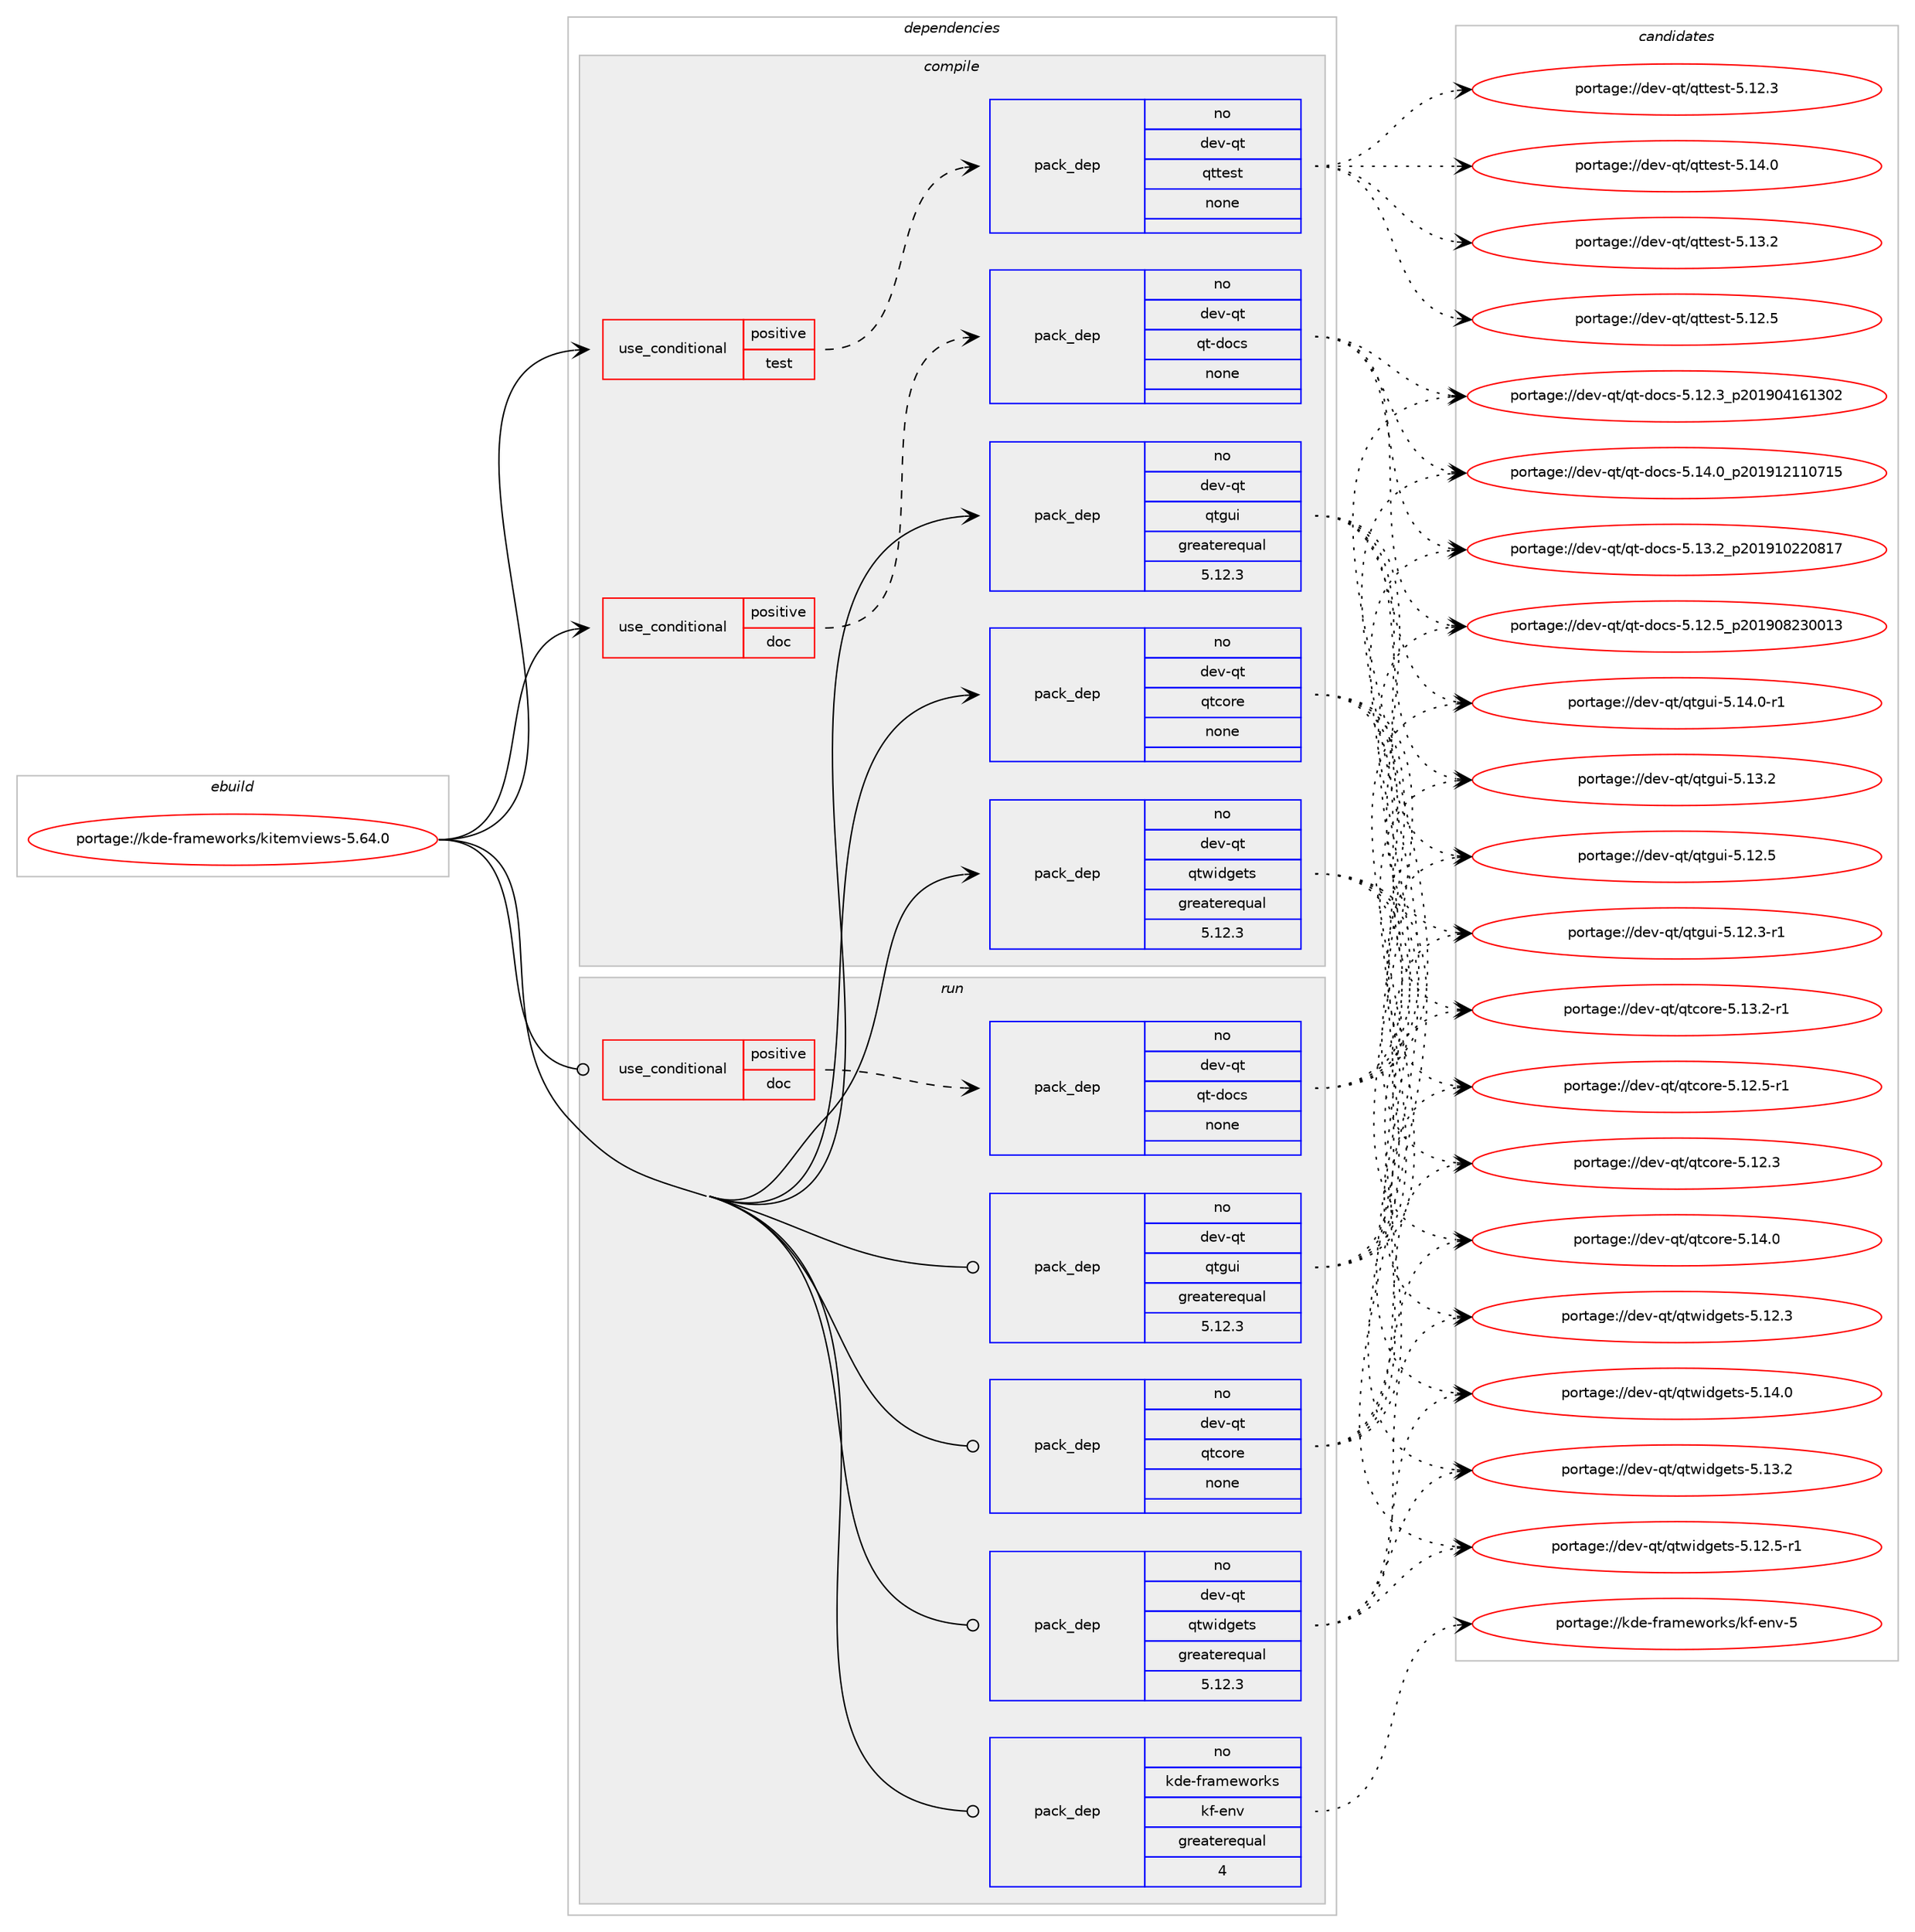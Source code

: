 digraph prolog {

# *************
# Graph options
# *************

newrank=true;
concentrate=true;
compound=true;
graph [rankdir=LR,fontname=Helvetica,fontsize=10,ranksep=1.5];#, ranksep=2.5, nodesep=0.2];
edge  [arrowhead=vee];
node  [fontname=Helvetica,fontsize=10];

# **********
# The ebuild
# **********

subgraph cluster_leftcol {
color=gray;
label=<<i>ebuild</i>>;
id [label="portage://kde-frameworks/kitemviews-5.64.0", color=red, width=4, href="../kde-frameworks/kitemviews-5.64.0.svg"];
}

# ****************
# The dependencies
# ****************

subgraph cluster_midcol {
color=gray;
label=<<i>dependencies</i>>;
subgraph cluster_compile {
fillcolor="#eeeeee";
style=filled;
label=<<i>compile</i>>;
subgraph cond55535 {
dependency247381 [label=<<TABLE BORDER="0" CELLBORDER="1" CELLSPACING="0" CELLPADDING="4"><TR><TD ROWSPAN="3" CELLPADDING="10">use_conditional</TD></TR><TR><TD>positive</TD></TR><TR><TD>doc</TD></TR></TABLE>>, shape=none, color=red];
subgraph pack188031 {
dependency247382 [label=<<TABLE BORDER="0" CELLBORDER="1" CELLSPACING="0" CELLPADDING="4" WIDTH="220"><TR><TD ROWSPAN="6" CELLPADDING="30">pack_dep</TD></TR><TR><TD WIDTH="110">no</TD></TR><TR><TD>dev-qt</TD></TR><TR><TD>qt-docs</TD></TR><TR><TD>none</TD></TR><TR><TD></TD></TR></TABLE>>, shape=none, color=blue];
}
dependency247381:e -> dependency247382:w [weight=20,style="dashed",arrowhead="vee"];
}
id:e -> dependency247381:w [weight=20,style="solid",arrowhead="vee"];
subgraph cond55536 {
dependency247383 [label=<<TABLE BORDER="0" CELLBORDER="1" CELLSPACING="0" CELLPADDING="4"><TR><TD ROWSPAN="3" CELLPADDING="10">use_conditional</TD></TR><TR><TD>positive</TD></TR><TR><TD>test</TD></TR></TABLE>>, shape=none, color=red];
subgraph pack188032 {
dependency247384 [label=<<TABLE BORDER="0" CELLBORDER="1" CELLSPACING="0" CELLPADDING="4" WIDTH="220"><TR><TD ROWSPAN="6" CELLPADDING="30">pack_dep</TD></TR><TR><TD WIDTH="110">no</TD></TR><TR><TD>dev-qt</TD></TR><TR><TD>qttest</TD></TR><TR><TD>none</TD></TR><TR><TD></TD></TR></TABLE>>, shape=none, color=blue];
}
dependency247383:e -> dependency247384:w [weight=20,style="dashed",arrowhead="vee"];
}
id:e -> dependency247383:w [weight=20,style="solid",arrowhead="vee"];
subgraph pack188033 {
dependency247385 [label=<<TABLE BORDER="0" CELLBORDER="1" CELLSPACING="0" CELLPADDING="4" WIDTH="220"><TR><TD ROWSPAN="6" CELLPADDING="30">pack_dep</TD></TR><TR><TD WIDTH="110">no</TD></TR><TR><TD>dev-qt</TD></TR><TR><TD>qtcore</TD></TR><TR><TD>none</TD></TR><TR><TD></TD></TR></TABLE>>, shape=none, color=blue];
}
id:e -> dependency247385:w [weight=20,style="solid",arrowhead="vee"];
subgraph pack188034 {
dependency247386 [label=<<TABLE BORDER="0" CELLBORDER="1" CELLSPACING="0" CELLPADDING="4" WIDTH="220"><TR><TD ROWSPAN="6" CELLPADDING="30">pack_dep</TD></TR><TR><TD WIDTH="110">no</TD></TR><TR><TD>dev-qt</TD></TR><TR><TD>qtgui</TD></TR><TR><TD>greaterequal</TD></TR><TR><TD>5.12.3</TD></TR></TABLE>>, shape=none, color=blue];
}
id:e -> dependency247386:w [weight=20,style="solid",arrowhead="vee"];
subgraph pack188035 {
dependency247387 [label=<<TABLE BORDER="0" CELLBORDER="1" CELLSPACING="0" CELLPADDING="4" WIDTH="220"><TR><TD ROWSPAN="6" CELLPADDING="30">pack_dep</TD></TR><TR><TD WIDTH="110">no</TD></TR><TR><TD>dev-qt</TD></TR><TR><TD>qtwidgets</TD></TR><TR><TD>greaterequal</TD></TR><TR><TD>5.12.3</TD></TR></TABLE>>, shape=none, color=blue];
}
id:e -> dependency247387:w [weight=20,style="solid",arrowhead="vee"];
}
subgraph cluster_compileandrun {
fillcolor="#eeeeee";
style=filled;
label=<<i>compile and run</i>>;
}
subgraph cluster_run {
fillcolor="#eeeeee";
style=filled;
label=<<i>run</i>>;
subgraph cond55537 {
dependency247388 [label=<<TABLE BORDER="0" CELLBORDER="1" CELLSPACING="0" CELLPADDING="4"><TR><TD ROWSPAN="3" CELLPADDING="10">use_conditional</TD></TR><TR><TD>positive</TD></TR><TR><TD>doc</TD></TR></TABLE>>, shape=none, color=red];
subgraph pack188036 {
dependency247389 [label=<<TABLE BORDER="0" CELLBORDER="1" CELLSPACING="0" CELLPADDING="4" WIDTH="220"><TR><TD ROWSPAN="6" CELLPADDING="30">pack_dep</TD></TR><TR><TD WIDTH="110">no</TD></TR><TR><TD>dev-qt</TD></TR><TR><TD>qt-docs</TD></TR><TR><TD>none</TD></TR><TR><TD></TD></TR></TABLE>>, shape=none, color=blue];
}
dependency247388:e -> dependency247389:w [weight=20,style="dashed",arrowhead="vee"];
}
id:e -> dependency247388:w [weight=20,style="solid",arrowhead="odot"];
subgraph pack188037 {
dependency247390 [label=<<TABLE BORDER="0" CELLBORDER="1" CELLSPACING="0" CELLPADDING="4" WIDTH="220"><TR><TD ROWSPAN="6" CELLPADDING="30">pack_dep</TD></TR><TR><TD WIDTH="110">no</TD></TR><TR><TD>dev-qt</TD></TR><TR><TD>qtcore</TD></TR><TR><TD>none</TD></TR><TR><TD></TD></TR></TABLE>>, shape=none, color=blue];
}
id:e -> dependency247390:w [weight=20,style="solid",arrowhead="odot"];
subgraph pack188038 {
dependency247391 [label=<<TABLE BORDER="0" CELLBORDER="1" CELLSPACING="0" CELLPADDING="4" WIDTH="220"><TR><TD ROWSPAN="6" CELLPADDING="30">pack_dep</TD></TR><TR><TD WIDTH="110">no</TD></TR><TR><TD>dev-qt</TD></TR><TR><TD>qtgui</TD></TR><TR><TD>greaterequal</TD></TR><TR><TD>5.12.3</TD></TR></TABLE>>, shape=none, color=blue];
}
id:e -> dependency247391:w [weight=20,style="solid",arrowhead="odot"];
subgraph pack188039 {
dependency247392 [label=<<TABLE BORDER="0" CELLBORDER="1" CELLSPACING="0" CELLPADDING="4" WIDTH="220"><TR><TD ROWSPAN="6" CELLPADDING="30">pack_dep</TD></TR><TR><TD WIDTH="110">no</TD></TR><TR><TD>dev-qt</TD></TR><TR><TD>qtwidgets</TD></TR><TR><TD>greaterequal</TD></TR><TR><TD>5.12.3</TD></TR></TABLE>>, shape=none, color=blue];
}
id:e -> dependency247392:w [weight=20,style="solid",arrowhead="odot"];
subgraph pack188040 {
dependency247393 [label=<<TABLE BORDER="0" CELLBORDER="1" CELLSPACING="0" CELLPADDING="4" WIDTH="220"><TR><TD ROWSPAN="6" CELLPADDING="30">pack_dep</TD></TR><TR><TD WIDTH="110">no</TD></TR><TR><TD>kde-frameworks</TD></TR><TR><TD>kf-env</TD></TR><TR><TD>greaterequal</TD></TR><TR><TD>4</TD></TR></TABLE>>, shape=none, color=blue];
}
id:e -> dependency247393:w [weight=20,style="solid",arrowhead="odot"];
}
}

# **************
# The candidates
# **************

subgraph cluster_choices {
rank=same;
color=gray;
label=<<i>candidates</i>>;

subgraph choice188031 {
color=black;
nodesep=1;
choice100101118451131164711311645100111991154553464952464895112504849574950494948554953 [label="portage://dev-qt/qt-docs-5.14.0_p201912110715", color=red, width=4,href="../dev-qt/qt-docs-5.14.0_p201912110715.svg"];
choice100101118451131164711311645100111991154553464951465095112504849574948505048564955 [label="portage://dev-qt/qt-docs-5.13.2_p201910220817", color=red, width=4,href="../dev-qt/qt-docs-5.13.2_p201910220817.svg"];
choice100101118451131164711311645100111991154553464950465395112504849574856505148484951 [label="portage://dev-qt/qt-docs-5.12.5_p201908230013", color=red, width=4,href="../dev-qt/qt-docs-5.12.5_p201908230013.svg"];
choice100101118451131164711311645100111991154553464950465195112504849574852495449514850 [label="portage://dev-qt/qt-docs-5.12.3_p201904161302", color=red, width=4,href="../dev-qt/qt-docs-5.12.3_p201904161302.svg"];
dependency247382:e -> choice100101118451131164711311645100111991154553464952464895112504849574950494948554953:w [style=dotted,weight="100"];
dependency247382:e -> choice100101118451131164711311645100111991154553464951465095112504849574948505048564955:w [style=dotted,weight="100"];
dependency247382:e -> choice100101118451131164711311645100111991154553464950465395112504849574856505148484951:w [style=dotted,weight="100"];
dependency247382:e -> choice100101118451131164711311645100111991154553464950465195112504849574852495449514850:w [style=dotted,weight="100"];
}
subgraph choice188032 {
color=black;
nodesep=1;
choice100101118451131164711311611610111511645534649524648 [label="portage://dev-qt/qttest-5.14.0", color=red, width=4,href="../dev-qt/qttest-5.14.0.svg"];
choice100101118451131164711311611610111511645534649514650 [label="portage://dev-qt/qttest-5.13.2", color=red, width=4,href="../dev-qt/qttest-5.13.2.svg"];
choice100101118451131164711311611610111511645534649504653 [label="portage://dev-qt/qttest-5.12.5", color=red, width=4,href="../dev-qt/qttest-5.12.5.svg"];
choice100101118451131164711311611610111511645534649504651 [label="portage://dev-qt/qttest-5.12.3", color=red, width=4,href="../dev-qt/qttest-5.12.3.svg"];
dependency247384:e -> choice100101118451131164711311611610111511645534649524648:w [style=dotted,weight="100"];
dependency247384:e -> choice100101118451131164711311611610111511645534649514650:w [style=dotted,weight="100"];
dependency247384:e -> choice100101118451131164711311611610111511645534649504653:w [style=dotted,weight="100"];
dependency247384:e -> choice100101118451131164711311611610111511645534649504651:w [style=dotted,weight="100"];
}
subgraph choice188033 {
color=black;
nodesep=1;
choice10010111845113116471131169911111410145534649524648 [label="portage://dev-qt/qtcore-5.14.0", color=red, width=4,href="../dev-qt/qtcore-5.14.0.svg"];
choice100101118451131164711311699111114101455346495146504511449 [label="portage://dev-qt/qtcore-5.13.2-r1", color=red, width=4,href="../dev-qt/qtcore-5.13.2-r1.svg"];
choice100101118451131164711311699111114101455346495046534511449 [label="portage://dev-qt/qtcore-5.12.5-r1", color=red, width=4,href="../dev-qt/qtcore-5.12.5-r1.svg"];
choice10010111845113116471131169911111410145534649504651 [label="portage://dev-qt/qtcore-5.12.3", color=red, width=4,href="../dev-qt/qtcore-5.12.3.svg"];
dependency247385:e -> choice10010111845113116471131169911111410145534649524648:w [style=dotted,weight="100"];
dependency247385:e -> choice100101118451131164711311699111114101455346495146504511449:w [style=dotted,weight="100"];
dependency247385:e -> choice100101118451131164711311699111114101455346495046534511449:w [style=dotted,weight="100"];
dependency247385:e -> choice10010111845113116471131169911111410145534649504651:w [style=dotted,weight="100"];
}
subgraph choice188034 {
color=black;
nodesep=1;
choice1001011184511311647113116103117105455346495246484511449 [label="portage://dev-qt/qtgui-5.14.0-r1", color=red, width=4,href="../dev-qt/qtgui-5.14.0-r1.svg"];
choice100101118451131164711311610311710545534649514650 [label="portage://dev-qt/qtgui-5.13.2", color=red, width=4,href="../dev-qt/qtgui-5.13.2.svg"];
choice100101118451131164711311610311710545534649504653 [label="portage://dev-qt/qtgui-5.12.5", color=red, width=4,href="../dev-qt/qtgui-5.12.5.svg"];
choice1001011184511311647113116103117105455346495046514511449 [label="portage://dev-qt/qtgui-5.12.3-r1", color=red, width=4,href="../dev-qt/qtgui-5.12.3-r1.svg"];
dependency247386:e -> choice1001011184511311647113116103117105455346495246484511449:w [style=dotted,weight="100"];
dependency247386:e -> choice100101118451131164711311610311710545534649514650:w [style=dotted,weight="100"];
dependency247386:e -> choice100101118451131164711311610311710545534649504653:w [style=dotted,weight="100"];
dependency247386:e -> choice1001011184511311647113116103117105455346495046514511449:w [style=dotted,weight="100"];
}
subgraph choice188035 {
color=black;
nodesep=1;
choice100101118451131164711311611910510010310111611545534649524648 [label="portage://dev-qt/qtwidgets-5.14.0", color=red, width=4,href="../dev-qt/qtwidgets-5.14.0.svg"];
choice100101118451131164711311611910510010310111611545534649514650 [label="portage://dev-qt/qtwidgets-5.13.2", color=red, width=4,href="../dev-qt/qtwidgets-5.13.2.svg"];
choice1001011184511311647113116119105100103101116115455346495046534511449 [label="portage://dev-qt/qtwidgets-5.12.5-r1", color=red, width=4,href="../dev-qt/qtwidgets-5.12.5-r1.svg"];
choice100101118451131164711311611910510010310111611545534649504651 [label="portage://dev-qt/qtwidgets-5.12.3", color=red, width=4,href="../dev-qt/qtwidgets-5.12.3.svg"];
dependency247387:e -> choice100101118451131164711311611910510010310111611545534649524648:w [style=dotted,weight="100"];
dependency247387:e -> choice100101118451131164711311611910510010310111611545534649514650:w [style=dotted,weight="100"];
dependency247387:e -> choice1001011184511311647113116119105100103101116115455346495046534511449:w [style=dotted,weight="100"];
dependency247387:e -> choice100101118451131164711311611910510010310111611545534649504651:w [style=dotted,weight="100"];
}
subgraph choice188036 {
color=black;
nodesep=1;
choice100101118451131164711311645100111991154553464952464895112504849574950494948554953 [label="portage://dev-qt/qt-docs-5.14.0_p201912110715", color=red, width=4,href="../dev-qt/qt-docs-5.14.0_p201912110715.svg"];
choice100101118451131164711311645100111991154553464951465095112504849574948505048564955 [label="portage://dev-qt/qt-docs-5.13.2_p201910220817", color=red, width=4,href="../dev-qt/qt-docs-5.13.2_p201910220817.svg"];
choice100101118451131164711311645100111991154553464950465395112504849574856505148484951 [label="portage://dev-qt/qt-docs-5.12.5_p201908230013", color=red, width=4,href="../dev-qt/qt-docs-5.12.5_p201908230013.svg"];
choice100101118451131164711311645100111991154553464950465195112504849574852495449514850 [label="portage://dev-qt/qt-docs-5.12.3_p201904161302", color=red, width=4,href="../dev-qt/qt-docs-5.12.3_p201904161302.svg"];
dependency247389:e -> choice100101118451131164711311645100111991154553464952464895112504849574950494948554953:w [style=dotted,weight="100"];
dependency247389:e -> choice100101118451131164711311645100111991154553464951465095112504849574948505048564955:w [style=dotted,weight="100"];
dependency247389:e -> choice100101118451131164711311645100111991154553464950465395112504849574856505148484951:w [style=dotted,weight="100"];
dependency247389:e -> choice100101118451131164711311645100111991154553464950465195112504849574852495449514850:w [style=dotted,weight="100"];
}
subgraph choice188037 {
color=black;
nodesep=1;
choice10010111845113116471131169911111410145534649524648 [label="portage://dev-qt/qtcore-5.14.0", color=red, width=4,href="../dev-qt/qtcore-5.14.0.svg"];
choice100101118451131164711311699111114101455346495146504511449 [label="portage://dev-qt/qtcore-5.13.2-r1", color=red, width=4,href="../dev-qt/qtcore-5.13.2-r1.svg"];
choice100101118451131164711311699111114101455346495046534511449 [label="portage://dev-qt/qtcore-5.12.5-r1", color=red, width=4,href="../dev-qt/qtcore-5.12.5-r1.svg"];
choice10010111845113116471131169911111410145534649504651 [label="portage://dev-qt/qtcore-5.12.3", color=red, width=4,href="../dev-qt/qtcore-5.12.3.svg"];
dependency247390:e -> choice10010111845113116471131169911111410145534649524648:w [style=dotted,weight="100"];
dependency247390:e -> choice100101118451131164711311699111114101455346495146504511449:w [style=dotted,weight="100"];
dependency247390:e -> choice100101118451131164711311699111114101455346495046534511449:w [style=dotted,weight="100"];
dependency247390:e -> choice10010111845113116471131169911111410145534649504651:w [style=dotted,weight="100"];
}
subgraph choice188038 {
color=black;
nodesep=1;
choice1001011184511311647113116103117105455346495246484511449 [label="portage://dev-qt/qtgui-5.14.0-r1", color=red, width=4,href="../dev-qt/qtgui-5.14.0-r1.svg"];
choice100101118451131164711311610311710545534649514650 [label="portage://dev-qt/qtgui-5.13.2", color=red, width=4,href="../dev-qt/qtgui-5.13.2.svg"];
choice100101118451131164711311610311710545534649504653 [label="portage://dev-qt/qtgui-5.12.5", color=red, width=4,href="../dev-qt/qtgui-5.12.5.svg"];
choice1001011184511311647113116103117105455346495046514511449 [label="portage://dev-qt/qtgui-5.12.3-r1", color=red, width=4,href="../dev-qt/qtgui-5.12.3-r1.svg"];
dependency247391:e -> choice1001011184511311647113116103117105455346495246484511449:w [style=dotted,weight="100"];
dependency247391:e -> choice100101118451131164711311610311710545534649514650:w [style=dotted,weight="100"];
dependency247391:e -> choice100101118451131164711311610311710545534649504653:w [style=dotted,weight="100"];
dependency247391:e -> choice1001011184511311647113116103117105455346495046514511449:w [style=dotted,weight="100"];
}
subgraph choice188039 {
color=black;
nodesep=1;
choice100101118451131164711311611910510010310111611545534649524648 [label="portage://dev-qt/qtwidgets-5.14.0", color=red, width=4,href="../dev-qt/qtwidgets-5.14.0.svg"];
choice100101118451131164711311611910510010310111611545534649514650 [label="portage://dev-qt/qtwidgets-5.13.2", color=red, width=4,href="../dev-qt/qtwidgets-5.13.2.svg"];
choice1001011184511311647113116119105100103101116115455346495046534511449 [label="portage://dev-qt/qtwidgets-5.12.5-r1", color=red, width=4,href="../dev-qt/qtwidgets-5.12.5-r1.svg"];
choice100101118451131164711311611910510010310111611545534649504651 [label="portage://dev-qt/qtwidgets-5.12.3", color=red, width=4,href="../dev-qt/qtwidgets-5.12.3.svg"];
dependency247392:e -> choice100101118451131164711311611910510010310111611545534649524648:w [style=dotted,weight="100"];
dependency247392:e -> choice100101118451131164711311611910510010310111611545534649514650:w [style=dotted,weight="100"];
dependency247392:e -> choice1001011184511311647113116119105100103101116115455346495046534511449:w [style=dotted,weight="100"];
dependency247392:e -> choice100101118451131164711311611910510010310111611545534649504651:w [style=dotted,weight="100"];
}
subgraph choice188040 {
color=black;
nodesep=1;
choice107100101451021149710910111911111410711547107102451011101184553 [label="portage://kde-frameworks/kf-env-5", color=red, width=4,href="../kde-frameworks/kf-env-5.svg"];
dependency247393:e -> choice107100101451021149710910111911111410711547107102451011101184553:w [style=dotted,weight="100"];
}
}

}
